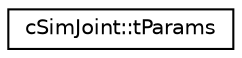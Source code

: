 digraph "Graphical Class Hierarchy"
{
 // LATEX_PDF_SIZE
  edge [fontname="Helvetica",fontsize="10",labelfontname="Helvetica",labelfontsize="10"];
  node [fontname="Helvetica",fontsize="10",shape=record];
  rankdir="LR";
  Node0 [label="cSimJoint::tParams",height=0.2,width=0.4,color="black", fillcolor="white", style="filled",URL="$structc_sim_joint_1_1t_params.html",tooltip=" "];
}
